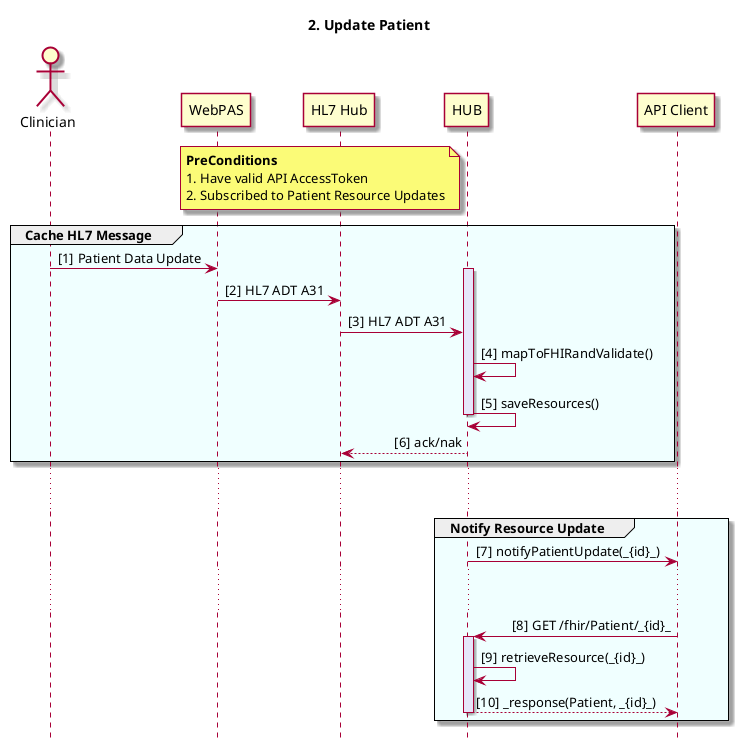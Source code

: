 @startuml

skin rose
autonumber "[#]"
hide footbox
skinparam responseMessageBelowArrow true
skinparam sequenceMessageAlign direction
skinparam sequenceGroupBorderThickness 1

title 2. Update Patient


note left of HUB
**PreConditions**
1. Have valid API AccessToken
2. Subscribed to Patient Resource Updates
end note


actor Clinician
participant WebPAS
participant "HL7 Hub" as HL7
participant "Integration Hub" as HUB
participant "API Client" as CLIENT

group #azure Cache HL7 Message
  Clinician -> WebPAS: Patient Data Update
  activate HUB #lavender
  WebPAS -> HL7: HL7 ADT A31
  HL7 -> HUB: HL7 ADT A31
  HUB -> HUB: mapToFHIRandValidate()
  HUB -> HUB: saveResources()
  deactivate HUB
  HUB --> HL7: ack/nak
end

... ...

group #azure Notify Resource Update
  HUB -> CLIENT: notifyPatientUpdate(_{id}_)
  ...  ...
  CLIENT -> HUB: GET /fhir/Patient/_{id}_
  activate HUB #lavender
  HUB -> HUB: retrieveResource(_{id}_)
  return _response(Patient, _{id}_)
  deactivate HUB
end
@enduml